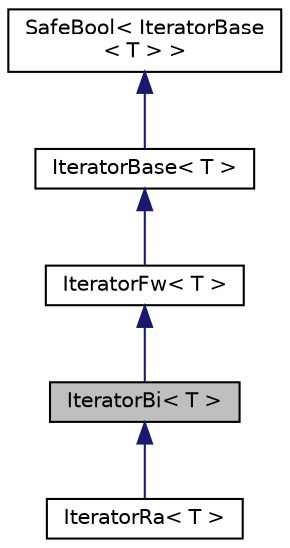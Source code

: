 digraph "IteratorBi&lt; T &gt;"
{
  edge [fontname="Helvetica",fontsize="10",labelfontname="Helvetica",labelfontsize="10"];
  node [fontname="Helvetica",fontsize="10",shape=record];
  Node0 [label="IteratorBi\< T \>",height=0.2,width=0.4,color="black", fillcolor="grey75", style="filled", fontcolor="black"];
  Node1 -> Node0 [dir="back",color="midnightblue",fontsize="10",style="solid",fontname="Helvetica"];
  Node1 [label="IteratorFw\< T \>",height=0.2,width=0.4,color="black", fillcolor="white", style="filled",URL="$classevo_1_1_iterator_fw.html",tooltip="Forward iterator. "];
  Node2 -> Node1 [dir="back",color="midnightblue",fontsize="10",style="solid",fontname="Helvetica"];
  Node2 [label="IteratorBase\< T \>",height=0.2,width=0.4,color="black", fillcolor="white", style="filled",URL="$classevo_1_1_iterator_base.html",tooltip="Base iterator (used internally). "];
  Node3 -> Node2 [dir="back",color="midnightblue",fontsize="10",style="solid",fontname="Helvetica"];
  Node3 [label="SafeBool\< IteratorBase\l\< T \> \>",height=0.2,width=0.4,color="black", fillcolor="white", style="filled",URL="$classevo_1_1_safe_bool.html"];
  Node0 -> Node4 [dir="back",color="midnightblue",fontsize="10",style="solid",fontname="Helvetica"];
  Node4 [label="IteratorRa\< T \>",height=0.2,width=0.4,color="black", fillcolor="white", style="filled",URL="$classevo_1_1_iterator_ra.html",tooltip="Random access iterator. "];
}
